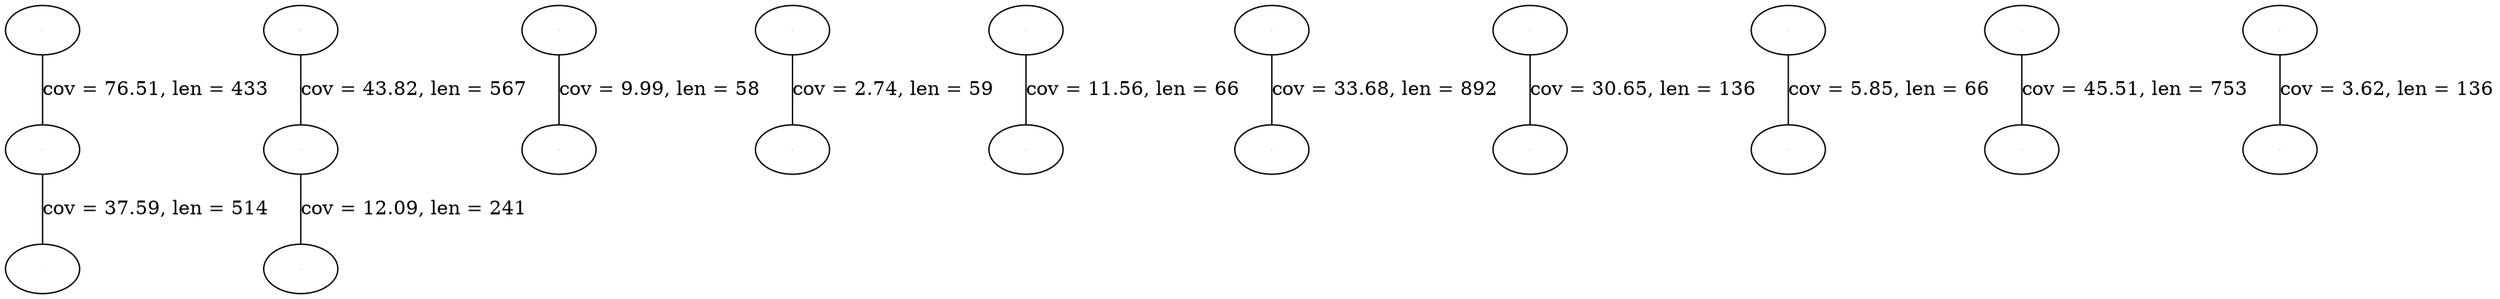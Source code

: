 strict graph "" {
	node [fontsize=0,
		label=0
	];
	GAACGTTTTCTGCGTGTTGCCGATATTCTGGAAAGCAATGCCAGGCAGGGGCAGG -- GCTGAGTCCACCCGCCGTATTGCGGCAAGCCGCATTCCGGCTGATCACATGGTGC	 [label="cov = 37.59, len = 514"];
	CGCATGGTTGTTACCTCGTTACCTTTGGTCGAAAAAAAAAGCCCGCACTGTCAGG -- TGCGCTATGCCTATATTGGTTAAAGTATTTAGTGACCTAAGTCAATAAAATTTTA	 [label="cov = 12.09, len = 241"];
	GGGGGACGGGGACGGACCGTAACGAAAGGTCTTATAGCCGTTGTGCGTCTTTTGC -- GGACGGGGACGGACCGTAACGAAAGGTCTTATAGCCGTTGTGCGTCTTTTGCAAG	 [label="cov = 9.99, len = 58"];
	GCGGGGACTGTCACGCCCGAAAAAAAAAGCTGGTTTCCATTGCTCCATTGTTGGT -- GGACTGTCACGCCCGAAAAAAAAAGCTGGTTTCCATTGCTCCATTGTTGGTACGC	 [label="cov = 2.74, len = 59"];
	CCGGCGGTGAAACCTGCCATCAGCACCATGTGATCAGCCGGAATGCGGCTTGCCG -- ACCTGCCATCAGCACCATGTGATCAGCCGGAATGCGGCTTGCCGCAATACGGCGG	 [label="cov = 11.56, len = 66"];
	AGCTTTTCATTCTGACTGCAACGGGCAATATGTCTCTGTGTGGATTAAAAAAAGA -- GAACGTTTTCTGCGTGTTGCCGATATTCTGGAAAGCAATGCCAGGCAGGGGCAGG	 [label="cov = 76.51, len = 433"];
	GGCGGGTGGACTCAGCAATATCGACGGTAGATTCGAGGTAATGCCCCACTGCCAG -- CGCATGGTTGTTACCTCGTTACCTTTGGTCGAAAAAAAAAGCCCGCACTGTCAGG	 [label="cov = 43.82, len = 567"];
	TCGTGGTACACTAGTCGGCCTTACGCCGAACGGCGTTATGCCGCCCACCTGAGTC -- GAGAAAAAAATTAGGTGTGTCTCTGTATAACGGGCAACGTCAGTCTTACTTTTCG	 [label="cov = 33.68, len = 892"];
	AATCGGCGCGTAAACAGGCAGCCAGCACCGCAGCAGAGTAGTCGGAACCGTTGCG -- CATTACCGGCGGTGAAACCTGCCATCAGCACCATGTGATCAGCCGGAATGCGGCT	 [label="cov = 30.65, len = 136"];
	GGGCGGCATAACGCCGTTCGGCGTAAGGCCGACTAGTGTACCACGACTACCGTCC -- CGCCGTTCGGCGTAAGGCCGACTAGTGTACCACGACTACCGTCCAAAGTGGCGGC	 [label="cov = 5.85, len = 66"];
	AATTTTAAAATAACTGAATCCAGTGATTTATGAAATTGGTTATATCCGTATCGCG -- CGACCGTCACCCCGTAATGGAGCTTAGATGGCAGCTATAACGACTCAGGTGGGCG	 [label="cov = 45.51, len = 753"];
	TTCGGCGTAAGGCCGACTAGTGTACCACGACTACCGTCCAAAGTGGCGGCCATTA -- TGCGTTGCCAAGGCTGATGAGACGACGCCACGACCGACGGACAAATGCGCGGCTA	 [label="cov = 3.62, len = 136"];
}
